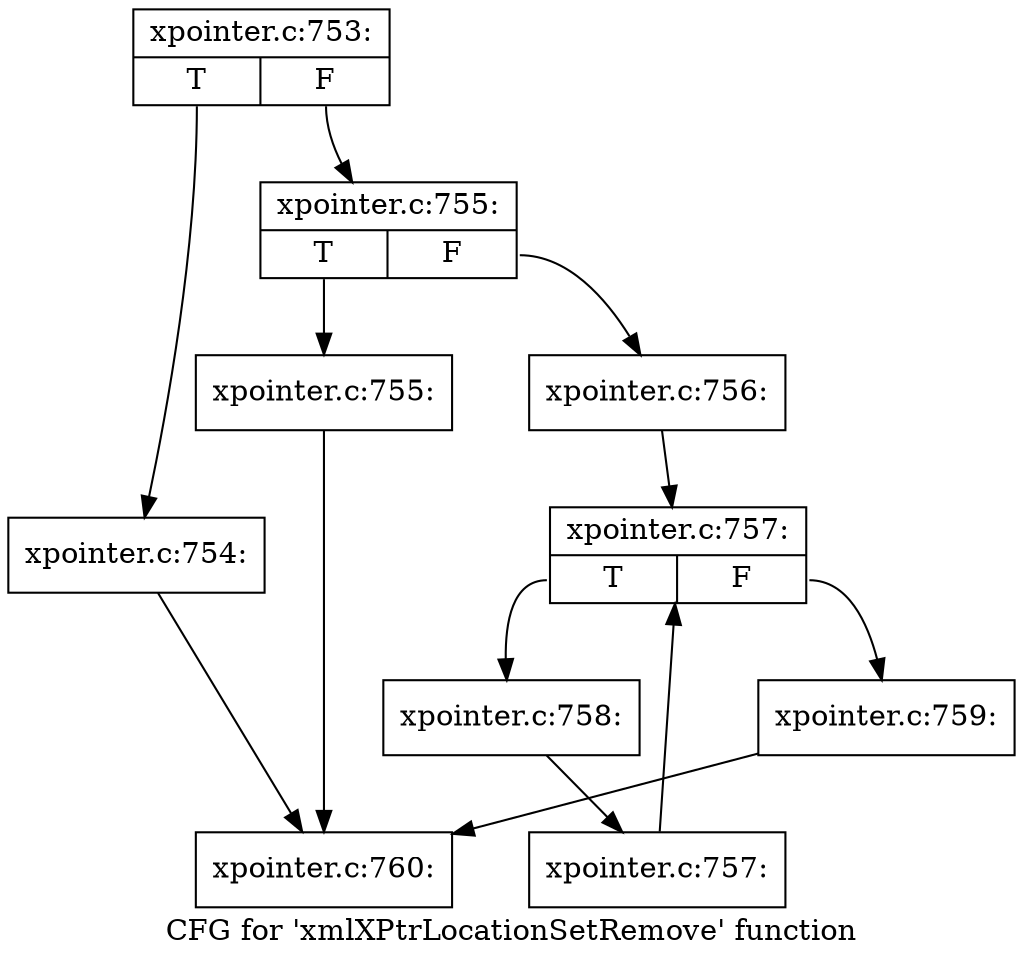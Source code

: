 digraph "CFG for 'xmlXPtrLocationSetRemove' function" {
	label="CFG for 'xmlXPtrLocationSetRemove' function";

	Node0x50eae30 [shape=record,label="{xpointer.c:753:|{<s0>T|<s1>F}}"];
	Node0x50eae30:s0 -> Node0x50eabc0;
	Node0x50eae30:s1 -> Node0x50eac10;
	Node0x50eabc0 [shape=record,label="{xpointer.c:754:}"];
	Node0x50eabc0 -> Node0x50e5060;
	Node0x50eac10 [shape=record,label="{xpointer.c:755:|{<s0>T|<s1>F}}"];
	Node0x50eac10:s0 -> Node0x50ebab0;
	Node0x50eac10:s1 -> Node0x50ebb00;
	Node0x50ebab0 [shape=record,label="{xpointer.c:755:}"];
	Node0x50ebab0 -> Node0x50e5060;
	Node0x50ebb00 [shape=record,label="{xpointer.c:756:}"];
	Node0x50ebb00 -> Node0x50ec350;
	Node0x50ec350 [shape=record,label="{xpointer.c:757:|{<s0>T|<s1>F}}"];
	Node0x50ec350:s0 -> Node0x50ec630;
	Node0x50ec350:s1 -> Node0x50ec2c0;
	Node0x50ec630 [shape=record,label="{xpointer.c:758:}"];
	Node0x50ec630 -> Node0x50ec5a0;
	Node0x50ec5a0 [shape=record,label="{xpointer.c:757:}"];
	Node0x50ec5a0 -> Node0x50ec350;
	Node0x50ec2c0 [shape=record,label="{xpointer.c:759:}"];
	Node0x50ec2c0 -> Node0x50e5060;
	Node0x50e5060 [shape=record,label="{xpointer.c:760:}"];
}
